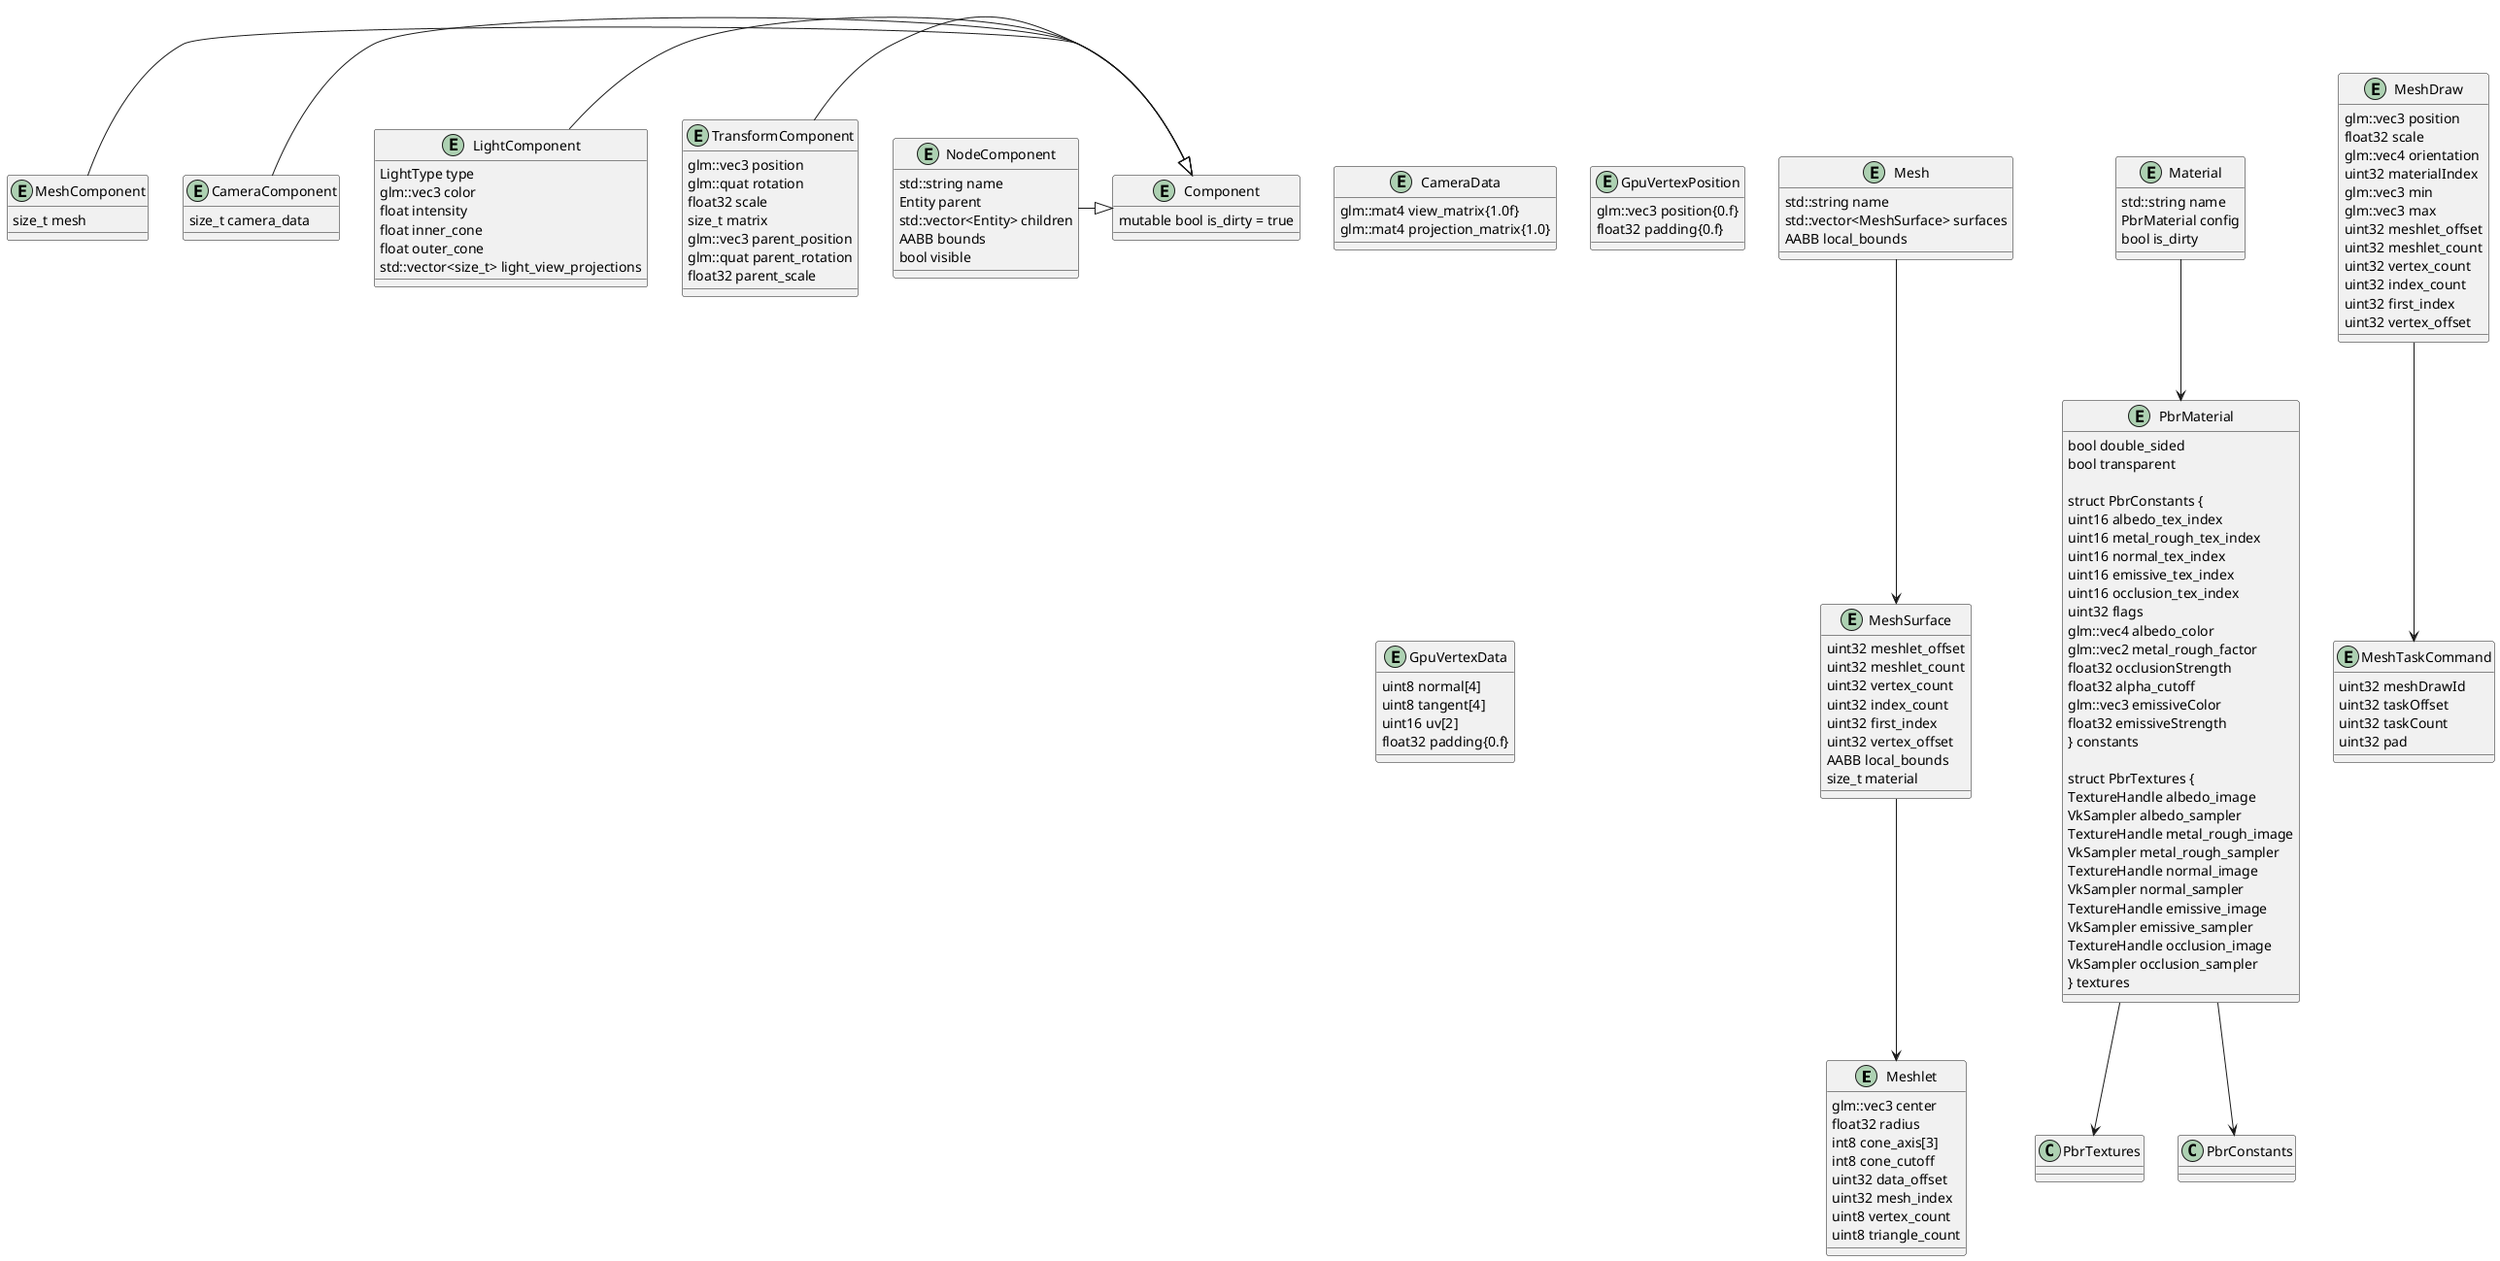 @startuml

entity "Meshlet" {
  glm::vec3 center
  float32 radius
  int8 cone_axis[3]
  int8 cone_cutoff
  uint32 data_offset
  uint32 mesh_index
  uint8 vertex_count
  uint8 triangle_count
}

entity "MeshSurface" {
  uint32 meshlet_offset
  uint32 meshlet_count
  uint32 vertex_count
  uint32 index_count
  uint32 first_index
  uint32 vertex_offset
  AABB local_bounds
  size_t material
}

entity "Component" {
  mutable bool is_dirty = true
}

entity "MeshComponent" {
  size_t mesh
}

entity "Mesh" {
  std::string name
  std::vector<MeshSurface> surfaces
  AABB local_bounds
}

entity "CameraComponent" {
  size_t camera_data
}

entity "CameraData" {
  glm::mat4 view_matrix{1.0f}
  glm::mat4 projection_matrix{1.0}
}

entity "LightComponent" {
  LightType type
  glm::vec3 color
  float intensity
  float inner_cone
  float outer_cone
  std::vector<size_t> light_view_projections
}

entity "PbrMaterial" {
  bool double_sided
  bool transparent

  struct PbrConstants {
    uint16 albedo_tex_index
    uint16 metal_rough_tex_index
    uint16 normal_tex_index
    uint16 emissive_tex_index
    uint16 occlusion_tex_index
    uint32 flags
    glm::vec4 albedo_color
    glm::vec2 metal_rough_factor
    float32 occlusionStrength
    float32 alpha_cutoff
    glm::vec3 emissiveColor
    float32 emissiveStrength
  } constants

  struct PbrTextures {
    TextureHandle albedo_image
    VkSampler albedo_sampler
    TextureHandle metal_rough_image
    VkSampler metal_rough_sampler
    TextureHandle normal_image
    VkSampler normal_sampler
    TextureHandle emissive_image
    VkSampler emissive_sampler
    TextureHandle occlusion_image
    VkSampler occlusion_sampler
  } textures
}

entity "Material" {
  std::string name
  PbrMaterial config
  bool is_dirty
}

entity "TransformComponent" {
  glm::vec3 position
  glm::quat rotation
  float32 scale
  size_t matrix
  glm::vec3 parent_position
  glm::quat parent_rotation
  float32 parent_scale
}

entity "NodeComponent" {
  std::string name
  Entity parent
  std::vector<Entity> children
  AABB bounds
  bool visible
}

entity "GpuVertexPosition" {
  glm::vec3 position{0.f}
  float32 padding{0.f}
}

entity "GpuVertexData" {
  uint8 normal[4]
  uint8 tangent[4]
  uint16 uv[2]
  float32 padding{0.f}
}

entity "MeshDraw" {
  glm::vec3 position
  float32 scale
  glm::vec4 orientation
  uint32 materialIndex
  glm::vec3 min
  glm::vec3 max
  uint32 meshlet_offset
  uint32 meshlet_count
  uint32 vertex_count
  uint32 index_count
  uint32 first_index
  uint32 vertex_offset
}

entity "MeshTaskCommand" {
  uint32 meshDrawId
  uint32 taskOffset
  uint32 taskCount
  uint32 pad
}

' Relationships
Mesh --> MeshSurface
MeshSurface --> Meshlet
MeshComponent -|> Component
CameraComponent -|> Component
LightComponent -|> Component
TransformComponent -|> Component
NodeComponent -|> Component
Material --> PbrMaterial
PbrMaterial --> PbrTextures
PbrMaterial --> PbrConstants
MeshDraw --> MeshTaskCommand

@enduml
